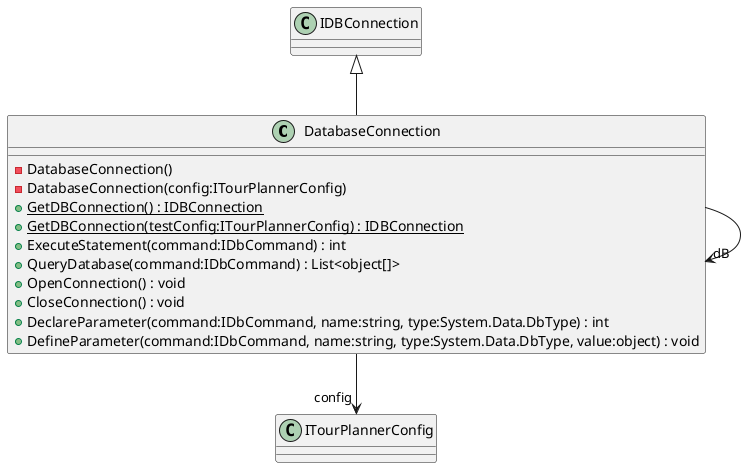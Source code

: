 @startuml
class DatabaseConnection {
    - DatabaseConnection()
    - DatabaseConnection(config:ITourPlannerConfig)
    + {static} GetDBConnection() : IDBConnection
    + {static} GetDBConnection(testConfig:ITourPlannerConfig) : IDBConnection
    + ExecuteStatement(command:IDbCommand) : int
    + QueryDatabase(command:IDbCommand) : List<object[]>
    + OpenConnection() : void
    + CloseConnection() : void
    + DeclareParameter(command:IDbCommand, name:string, type:System.Data.DbType) : int
    + DefineParameter(command:IDbCommand, name:string, type:System.Data.DbType, value:object) : void
}
IDBConnection <|-- DatabaseConnection
DatabaseConnection --> "dB" DatabaseConnection
DatabaseConnection --> "config" ITourPlannerConfig
@enduml

